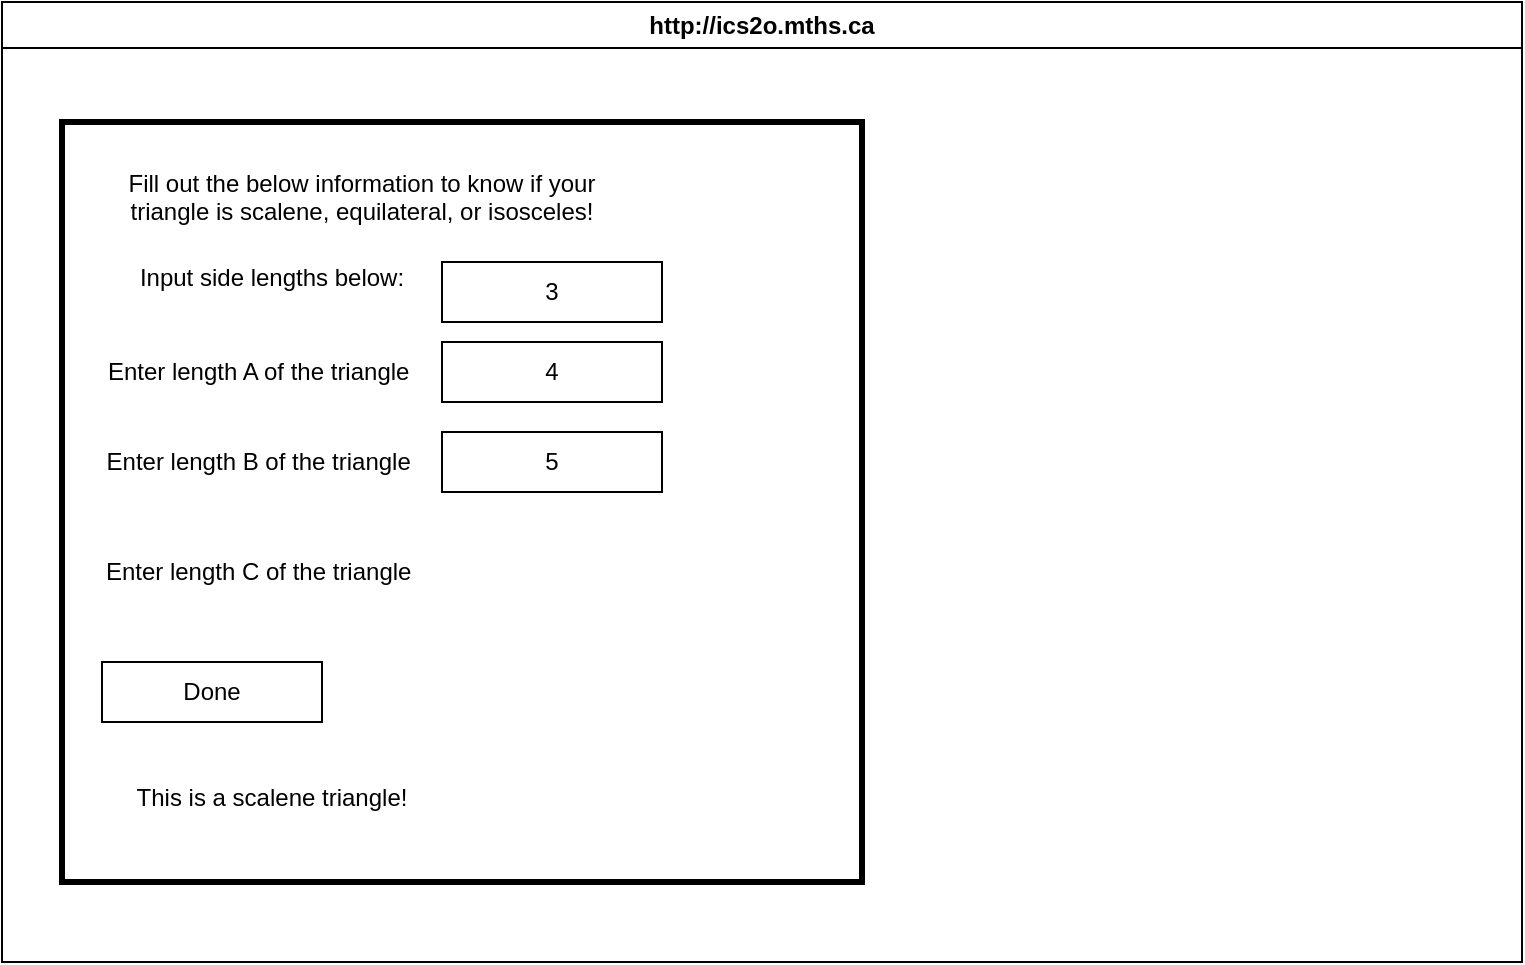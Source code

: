 <mxfile>
    <diagram id="HIP3nbAZw_EuaXWnEj3U" name="Page-1">
        <mxGraphModel dx="866" dy="683" grid="1" gridSize="10" guides="1" tooltips="1" connect="1" arrows="1" fold="1" page="1" pageScale="1" pageWidth="850" pageHeight="1100" math="0" shadow="0">
            <root>
                <mxCell id="0"/>
                <mxCell id="1" parent="0"/>
                <mxCell id="7" value="http://ics2o.mths.ca" style="swimlane;whiteSpace=wrap;html=1;" parent="1" vertex="1">
                    <mxGeometry x="40" y="40" width="760" height="480" as="geometry"/>
                </mxCell>
                <mxCell id="8" value="" style="rounded=0;whiteSpace=wrap;html=1;fillColor=none;strokeWidth=3;" vertex="1" parent="7">
                    <mxGeometry x="30" y="60" width="400" height="380" as="geometry"/>
                </mxCell>
                <mxCell id="9" value="&lt;div&gt;Fill out the below information to know if your triangle is scalene, equilateral, or isosceles!&lt;/div&gt;&lt;div&gt;&lt;br&gt;&lt;/div&gt;" style="text;html=1;strokeColor=none;fillColor=none;align=center;verticalAlign=middle;whiteSpace=wrap;rounded=0;strokeWidth=3;" vertex="1" parent="7">
                    <mxGeometry x="50" y="90" width="260" height="30" as="geometry"/>
                </mxCell>
                <mxCell id="10" value="&lt;div&gt;Input side lengths below:&lt;/div&gt;&lt;div&gt;&lt;br&gt;&lt;/div&gt;" style="text;html=1;strokeColor=none;fillColor=none;align=center;verticalAlign=middle;whiteSpace=wrap;rounded=0;strokeWidth=3;" vertex="1" parent="7">
                    <mxGeometry x="50" y="130" width="170" height="30" as="geometry"/>
                </mxCell>
                <mxCell id="11" value="Enter length A of the triangle&amp;nbsp;" style="text;html=1;strokeColor=none;fillColor=none;align=center;verticalAlign=middle;whiteSpace=wrap;rounded=0;strokeWidth=3;" vertex="1" parent="7">
                    <mxGeometry x="40" y="170" width="180" height="30" as="geometry"/>
                </mxCell>
                <mxCell id="12" value="Enter length B of the triangle&amp;nbsp;" style="text;html=1;strokeColor=none;fillColor=none;align=center;verticalAlign=middle;whiteSpace=wrap;rounded=0;strokeWidth=3;" vertex="1" parent="7">
                    <mxGeometry x="40" y="215" width="180" height="30" as="geometry"/>
                </mxCell>
                <mxCell id="13" value="Enter length C of the triangle&amp;nbsp;" style="text;html=1;strokeColor=none;fillColor=none;align=center;verticalAlign=middle;whiteSpace=wrap;rounded=0;strokeWidth=3;" vertex="1" parent="7">
                    <mxGeometry x="40" y="270" width="180" height="30" as="geometry"/>
                </mxCell>
                <mxCell id="15" value="Done" style="rounded=0;whiteSpace=wrap;html=1;strokeWidth=1;fillColor=none;" vertex="1" parent="7">
                    <mxGeometry x="50" y="330" width="110" height="30" as="geometry"/>
                </mxCell>
                <mxCell id="16" value="3" style="rounded=0;whiteSpace=wrap;html=1;strokeWidth=1;fillColor=none;" vertex="1" parent="7">
                    <mxGeometry x="220" y="130" width="110" height="30" as="geometry"/>
                </mxCell>
                <mxCell id="17" value="4" style="rounded=0;whiteSpace=wrap;html=1;strokeWidth=1;fillColor=none;" vertex="1" parent="7">
                    <mxGeometry x="220" y="170" width="110" height="30" as="geometry"/>
                </mxCell>
                <mxCell id="18" value="5" style="rounded=0;whiteSpace=wrap;html=1;strokeWidth=1;fillColor=none;" vertex="1" parent="7">
                    <mxGeometry x="220" y="215" width="110" height="30" as="geometry"/>
                </mxCell>
                <mxCell id="19" value="" style="shape=image;verticalLabelPosition=bottom;labelBackgroundColor=default;verticalAlign=top;aspect=fixed;imageAspect=0;image=https://urban-space-invention-5gq96ggjq6753477-5500.app.github.dev/images/triangles.png;" vertex="1" parent="7">
                    <mxGeometry x="470" y="145.07" width="250" height="169.85" as="geometry"/>
                </mxCell>
                <mxCell id="20" value="&lt;div&gt;This is a scalene triangle!&lt;/div&gt;&lt;div&gt;&lt;br&gt;&lt;/div&gt;" style="text;html=1;strokeColor=none;fillColor=none;align=center;verticalAlign=middle;whiteSpace=wrap;rounded=0;strokeWidth=1;" vertex="1" parent="7">
                    <mxGeometry x="60" y="390" width="150" height="30" as="geometry"/>
                </mxCell>
            </root>
        </mxGraphModel>
    </diagram>
</mxfile>